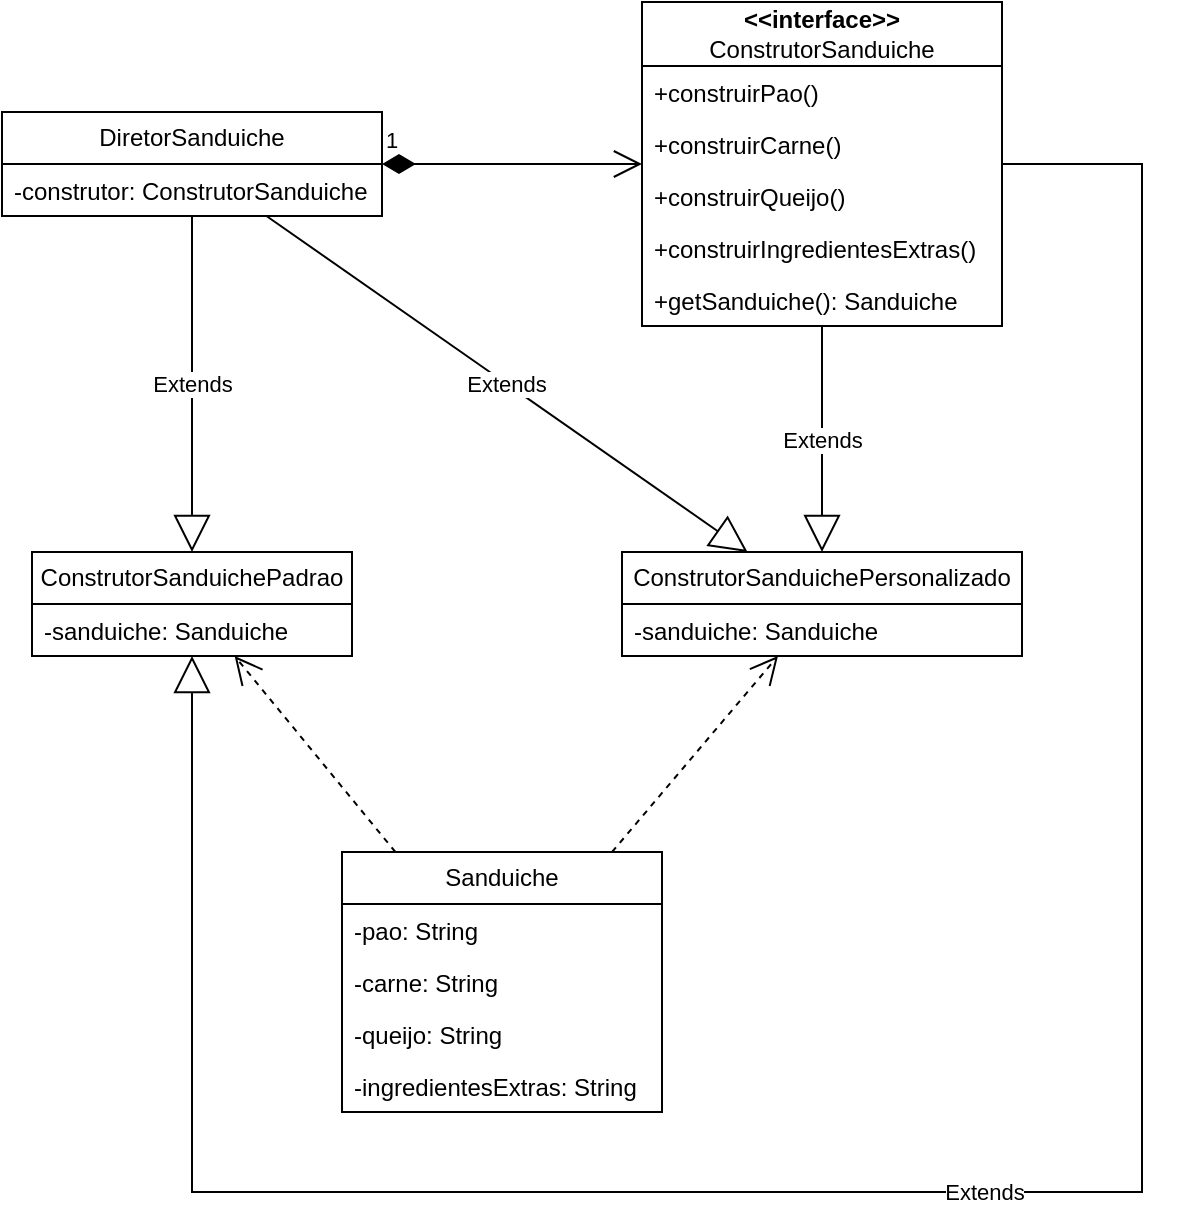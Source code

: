 <mxfile version="24.2.5" type="device">
  <diagram name="Página-1" id="pFUeE-OLV_b0lGZoCxjv">
    <mxGraphModel dx="1242" dy="535" grid="1" gridSize="10" guides="1" tooltips="1" connect="1" arrows="1" fold="1" page="1" pageScale="1" pageWidth="827" pageHeight="1169" math="0" shadow="0">
      <root>
        <mxCell id="0" />
        <mxCell id="1" parent="0" />
        <mxCell id="KGieujdGG9tNMAq4426w-1" value="&lt;div&gt;&lt;b&gt;&amp;lt;&amp;lt;interface&amp;gt;&amp;gt;&lt;/b&gt;&lt;/div&gt;ConstrutorSanduiche" style="swimlane;fontStyle=0;childLayout=stackLayout;horizontal=1;startSize=32;fillColor=none;horizontalStack=0;resizeParent=1;resizeParentMax=0;resizeLast=0;collapsible=1;marginBottom=0;whiteSpace=wrap;html=1;" parent="1" vertex="1">
          <mxGeometry x="360" y="25" width="180" height="162" as="geometry" />
        </mxCell>
        <mxCell id="KGieujdGG9tNMAq4426w-2" value="+construirPao()" style="text;strokeColor=none;fillColor=none;align=left;verticalAlign=top;spacingLeft=4;spacingRight=4;overflow=hidden;rotatable=0;points=[[0,0.5],[1,0.5]];portConstraint=eastwest;whiteSpace=wrap;html=1;" parent="KGieujdGG9tNMAq4426w-1" vertex="1">
          <mxGeometry y="32" width="180" height="26" as="geometry" />
        </mxCell>
        <mxCell id="KGieujdGG9tNMAq4426w-5" value="+construirCarne()" style="text;strokeColor=none;fillColor=none;align=left;verticalAlign=top;spacingLeft=4;spacingRight=4;overflow=hidden;rotatable=0;points=[[0,0.5],[1,0.5]];portConstraint=eastwest;whiteSpace=wrap;html=1;" parent="KGieujdGG9tNMAq4426w-1" vertex="1">
          <mxGeometry y="58" width="180" height="26" as="geometry" />
        </mxCell>
        <mxCell id="KGieujdGG9tNMAq4426w-6" value="+construirQueijo()" style="text;strokeColor=none;fillColor=none;align=left;verticalAlign=top;spacingLeft=4;spacingRight=4;overflow=hidden;rotatable=0;points=[[0,0.5],[1,0.5]];portConstraint=eastwest;whiteSpace=wrap;html=1;" parent="KGieujdGG9tNMAq4426w-1" vertex="1">
          <mxGeometry y="84" width="180" height="26" as="geometry" />
        </mxCell>
        <mxCell id="KGieujdGG9tNMAq4426w-7" value="+construirIngredientesExtras()" style="text;strokeColor=none;fillColor=none;align=left;verticalAlign=top;spacingLeft=4;spacingRight=4;overflow=hidden;rotatable=0;points=[[0,0.5],[1,0.5]];portConstraint=eastwest;whiteSpace=wrap;html=1;" parent="KGieujdGG9tNMAq4426w-1" vertex="1">
          <mxGeometry y="110" width="180" height="26" as="geometry" />
        </mxCell>
        <mxCell id="KGieujdGG9tNMAq4426w-8" value="+getSanduiche(): Sanduiche" style="text;strokeColor=none;fillColor=none;align=left;verticalAlign=top;spacingLeft=4;spacingRight=4;overflow=hidden;rotatable=0;points=[[0,0.5],[1,0.5]];portConstraint=eastwest;whiteSpace=wrap;html=1;" parent="KGieujdGG9tNMAq4426w-1" vertex="1">
          <mxGeometry y="136" width="180" height="26" as="geometry" />
        </mxCell>
        <mxCell id="KGieujdGG9tNMAq4426w-9" value="ConstrutorSanduichePadrao" style="swimlane;fontStyle=0;childLayout=stackLayout;horizontal=1;startSize=26;fillColor=none;horizontalStack=0;resizeParent=1;resizeParentMax=0;resizeLast=0;collapsible=1;marginBottom=0;whiteSpace=wrap;html=1;" parent="1" vertex="1">
          <mxGeometry x="55" y="300" width="160" height="52" as="geometry" />
        </mxCell>
        <mxCell id="KGieujdGG9tNMAq4426w-12" value="-sanduiche: Sanduiche" style="text;strokeColor=none;fillColor=none;align=left;verticalAlign=top;spacingLeft=4;spacingRight=4;overflow=hidden;rotatable=0;points=[[0,0.5],[1,0.5]];portConstraint=eastwest;whiteSpace=wrap;html=1;" parent="KGieujdGG9tNMAq4426w-9" vertex="1">
          <mxGeometry y="26" width="160" height="26" as="geometry" />
        </mxCell>
        <mxCell id="KGieujdGG9tNMAq4426w-13" value="ConstrutorSanduichePersonalizado" style="swimlane;fontStyle=0;childLayout=stackLayout;horizontal=1;startSize=26;fillColor=none;horizontalStack=0;resizeParent=1;resizeParentMax=0;resizeLast=0;collapsible=1;marginBottom=0;whiteSpace=wrap;html=1;" parent="1" vertex="1">
          <mxGeometry x="350" y="300" width="200" height="52" as="geometry" />
        </mxCell>
        <mxCell id="KGieujdGG9tNMAq4426w-14" value="-sanduiche: Sanduiche" style="text;strokeColor=none;fillColor=none;align=left;verticalAlign=top;spacingLeft=4;spacingRight=4;overflow=hidden;rotatable=0;points=[[0,0.5],[1,0.5]];portConstraint=eastwest;whiteSpace=wrap;html=1;" parent="KGieujdGG9tNMAq4426w-13" vertex="1">
          <mxGeometry y="26" width="200" height="26" as="geometry" />
        </mxCell>
        <mxCell id="KGieujdGG9tNMAq4426w-15" value="DiretorSanduiche" style="swimlane;fontStyle=0;childLayout=stackLayout;horizontal=1;startSize=26;fillColor=none;horizontalStack=0;resizeParent=1;resizeParentMax=0;resizeLast=0;collapsible=1;marginBottom=0;whiteSpace=wrap;html=1;" parent="1" vertex="1">
          <mxGeometry x="40" y="80" width="190" height="52" as="geometry" />
        </mxCell>
        <mxCell id="KGieujdGG9tNMAq4426w-16" value="-construtor: ConstrutorSanduiche" style="text;strokeColor=none;fillColor=none;align=left;verticalAlign=top;spacingLeft=4;spacingRight=4;overflow=hidden;rotatable=0;points=[[0,0.5],[1,0.5]];portConstraint=eastwest;whiteSpace=wrap;html=1;" parent="KGieujdGG9tNMAq4426w-15" vertex="1">
          <mxGeometry y="26" width="190" height="26" as="geometry" />
        </mxCell>
        <mxCell id="KGieujdGG9tNMAq4426w-17" value="Sanduiche" style="swimlane;fontStyle=0;childLayout=stackLayout;horizontal=1;startSize=26;fillColor=none;horizontalStack=0;resizeParent=1;resizeParentMax=0;resizeLast=0;collapsible=1;marginBottom=0;whiteSpace=wrap;html=1;" parent="1" vertex="1">
          <mxGeometry x="210" y="450" width="160" height="130" as="geometry" />
        </mxCell>
        <mxCell id="KGieujdGG9tNMAq4426w-18" value="-pao: String" style="text;strokeColor=none;fillColor=none;align=left;verticalAlign=top;spacingLeft=4;spacingRight=4;overflow=hidden;rotatable=0;points=[[0,0.5],[1,0.5]];portConstraint=eastwest;whiteSpace=wrap;html=1;" parent="KGieujdGG9tNMAq4426w-17" vertex="1">
          <mxGeometry y="26" width="160" height="26" as="geometry" />
        </mxCell>
        <mxCell id="KGieujdGG9tNMAq4426w-21" value="-carne: String" style="text;strokeColor=none;fillColor=none;align=left;verticalAlign=top;spacingLeft=4;spacingRight=4;overflow=hidden;rotatable=0;points=[[0,0.5],[1,0.5]];portConstraint=eastwest;whiteSpace=wrap;html=1;" parent="KGieujdGG9tNMAq4426w-17" vertex="1">
          <mxGeometry y="52" width="160" height="26" as="geometry" />
        </mxCell>
        <mxCell id="KGieujdGG9tNMAq4426w-23" value="-queijo: String" style="text;strokeColor=none;fillColor=none;align=left;verticalAlign=top;spacingLeft=4;spacingRight=4;overflow=hidden;rotatable=0;points=[[0,0.5],[1,0.5]];portConstraint=eastwest;whiteSpace=wrap;html=1;" parent="KGieujdGG9tNMAq4426w-17" vertex="1">
          <mxGeometry y="78" width="160" height="26" as="geometry" />
        </mxCell>
        <mxCell id="KGieujdGG9tNMAq4426w-22" value="-ingredientesExtras: String" style="text;strokeColor=none;fillColor=none;align=left;verticalAlign=top;spacingLeft=4;spacingRight=4;overflow=hidden;rotatable=0;points=[[0,0.5],[1,0.5]];portConstraint=eastwest;whiteSpace=wrap;html=1;" parent="KGieujdGG9tNMAq4426w-17" vertex="1">
          <mxGeometry y="104" width="160" height="26" as="geometry" />
        </mxCell>
        <mxCell id="KGieujdGG9tNMAq4426w-25" value="1" style="endArrow=open;html=1;endSize=12;startArrow=diamondThin;startSize=14;startFill=1;edgeStyle=orthogonalEdgeStyle;align=left;verticalAlign=bottom;rounded=0;" parent="1" source="KGieujdGG9tNMAq4426w-15" target="KGieujdGG9tNMAq4426w-1" edge="1">
          <mxGeometry x="-1" y="3" relative="1" as="geometry">
            <mxPoint x="330" y="280" as="sourcePoint" />
            <mxPoint x="490" y="280" as="targetPoint" />
          </mxGeometry>
        </mxCell>
        <mxCell id="KGieujdGG9tNMAq4426w-26" value="" style="endArrow=open;endSize=12;dashed=1;html=1;rounded=0;" parent="1" source="KGieujdGG9tNMAq4426w-17" target="KGieujdGG9tNMAq4426w-9" edge="1">
          <mxGeometry width="160" relative="1" as="geometry">
            <mxPoint x="330" y="280" as="sourcePoint" />
            <mxPoint x="490" y="280" as="targetPoint" />
          </mxGeometry>
        </mxCell>
        <mxCell id="KGieujdGG9tNMAq4426w-27" value="" style="endArrow=open;endSize=12;dashed=1;html=1;rounded=0;" parent="1" source="KGieujdGG9tNMAq4426w-17" target="KGieujdGG9tNMAq4426w-13" edge="1">
          <mxGeometry width="160" relative="1" as="geometry">
            <mxPoint x="159" y="330" as="sourcePoint" />
            <mxPoint x="203" y="178" as="targetPoint" />
          </mxGeometry>
        </mxCell>
        <mxCell id="KGieujdGG9tNMAq4426w-28" value="Extends" style="endArrow=block;endSize=16;endFill=0;html=1;rounded=0;" parent="1" source="KGieujdGG9tNMAq4426w-15" target="KGieujdGG9tNMAq4426w-13" edge="1">
          <mxGeometry width="160" relative="1" as="geometry">
            <mxPoint x="330" y="280" as="sourcePoint" />
            <mxPoint x="490" y="280" as="targetPoint" />
          </mxGeometry>
        </mxCell>
        <mxCell id="KGieujdGG9tNMAq4426w-29" value="Extends" style="endArrow=block;endSize=16;endFill=0;html=1;rounded=0;" parent="1" source="KGieujdGG9tNMAq4426w-15" target="KGieujdGG9tNMAq4426w-9" edge="1">
          <mxGeometry width="160" relative="1" as="geometry">
            <mxPoint x="570" y="142" as="sourcePoint" />
            <mxPoint x="520" y="145" as="targetPoint" />
          </mxGeometry>
        </mxCell>
        <mxCell id="KGieujdGG9tNMAq4426w-32" value="Extends" style="endArrow=block;endSize=16;endFill=0;html=1;rounded=0;" parent="1" source="KGieujdGG9tNMAq4426w-1" target="KGieujdGG9tNMAq4426w-13" edge="1">
          <mxGeometry width="160" relative="1" as="geometry">
            <mxPoint x="337" y="72" as="sourcePoint" />
            <mxPoint x="393" y="126" as="targetPoint" />
          </mxGeometry>
        </mxCell>
        <mxCell id="KGieujdGG9tNMAq4426w-33" value="Extends" style="endArrow=block;endSize=16;endFill=0;html=1;rounded=0;" parent="1" source="KGieujdGG9tNMAq4426w-1" target="KGieujdGG9tNMAq4426w-9" edge="1">
          <mxGeometry width="160" relative="1" as="geometry">
            <mxPoint x="575" y="263" as="sourcePoint" />
            <mxPoint x="456" y="178" as="targetPoint" />
            <Array as="points">
              <mxPoint x="610" y="106" />
              <mxPoint x="610" y="620" />
              <mxPoint x="135" y="620" />
            </Array>
          </mxGeometry>
        </mxCell>
      </root>
    </mxGraphModel>
  </diagram>
</mxfile>
